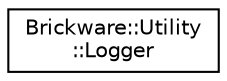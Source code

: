 digraph "Graphical Class Hierarchy"
{
  edge [fontname="Helvetica",fontsize="10",labelfontname="Helvetica",labelfontsize="10"];
  node [fontname="Helvetica",fontsize="10",shape=record];
  rankdir="LR";
  Node1 [label="Brickware::Utility\l::Logger",height=0.2,width=0.4,color="black", fillcolor="white", style="filled",URL="$classBrickware_1_1Utility_1_1Logger.html"];
}
